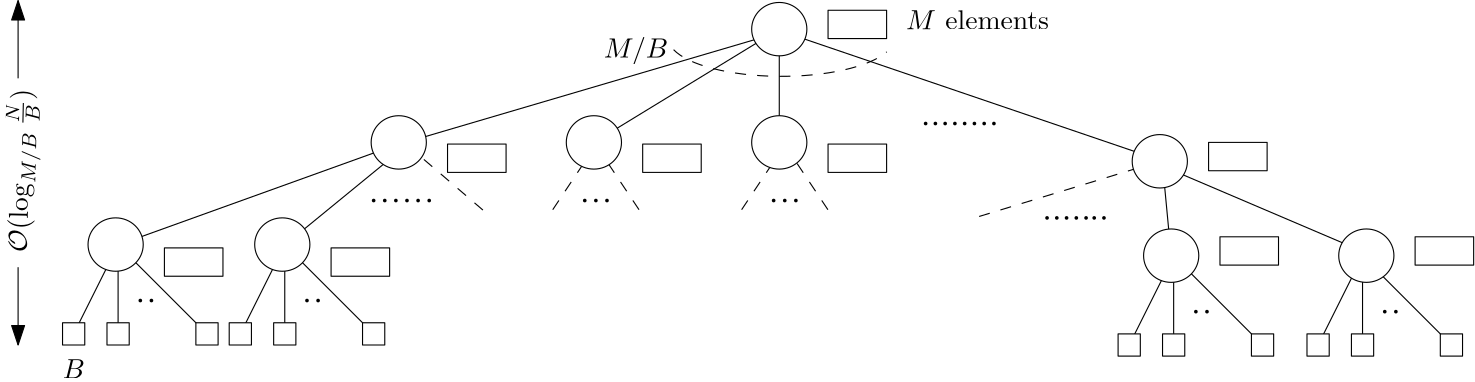 <?xml version="1.0"?>
<!DOCTYPE ipe SYSTEM "ipe.dtd">
<ipe version="70107" creator="Ipe 7.2.2">
<info created="D:20160518121350" modified="D:20160518151513"/>
<ipestyle name="basic">
<symbol name="arrow/arc(spx)">
<path stroke="sym-stroke" fill="sym-stroke" pen="sym-pen">
0 0 m
-1 0.333 l
-1 -0.333 l
h
</path>
</symbol>
<symbol name="arrow/farc(spx)">
<path stroke="sym-stroke" fill="white" pen="sym-pen">
0 0 m
-1 0.333 l
-1 -0.333 l
h
</path>
</symbol>
<symbol name="arrow/ptarc(spx)">
<path stroke="sym-stroke" fill="sym-stroke" pen="sym-pen">
0 0 m
-1 0.333 l
-0.8 0 l
-1 -0.333 l
h
</path>
</symbol>
<symbol name="arrow/fptarc(spx)">
<path stroke="sym-stroke" fill="white" pen="sym-pen">
0 0 m
-1 0.333 l
-0.8 0 l
-1 -0.333 l
h
</path>
</symbol>
<symbol name="mark/circle(sx)" transformations="translations">
<path fill="sym-stroke">
0.6 0 0 0.6 0 0 e
0.4 0 0 0.4 0 0 e
</path>
</symbol>
<symbol name="mark/disk(sx)" transformations="translations">
<path fill="sym-stroke">
0.6 0 0 0.6 0 0 e
</path>
</symbol>
<symbol name="mark/fdisk(sfx)" transformations="translations">
<group>
<path fill="sym-fill">
0.5 0 0 0.5 0 0 e
</path>
<path fill="sym-stroke" fillrule="eofill">
0.6 0 0 0.6 0 0 e
0.4 0 0 0.4 0 0 e
</path>
</group>
</symbol>
<symbol name="mark/box(sx)" transformations="translations">
<path fill="sym-stroke" fillrule="eofill">
-0.6 -0.6 m
0.6 -0.6 l
0.6 0.6 l
-0.6 0.6 l
h
-0.4 -0.4 m
0.4 -0.4 l
0.4 0.4 l
-0.4 0.4 l
h
</path>
</symbol>
<symbol name="mark/square(sx)" transformations="translations">
<path fill="sym-stroke">
-0.6 -0.6 m
0.6 -0.6 l
0.6 0.6 l
-0.6 0.6 l
h
</path>
</symbol>
<symbol name="mark/fsquare(sfx)" transformations="translations">
<group>
<path fill="sym-fill">
-0.5 -0.5 m
0.5 -0.5 l
0.5 0.5 l
-0.5 0.5 l
h
</path>
<path fill="sym-stroke" fillrule="eofill">
-0.6 -0.6 m
0.6 -0.6 l
0.6 0.6 l
-0.6 0.6 l
h
-0.4 -0.4 m
0.4 -0.4 l
0.4 0.4 l
-0.4 0.4 l
h
</path>
</group>
</symbol>
<symbol name="mark/cross(sx)" transformations="translations">
<group>
<path fill="sym-stroke">
-0.43 -0.57 m
0.57 0.43 l
0.43 0.57 l
-0.57 -0.43 l
h
</path>
<path fill="sym-stroke">
-0.43 0.57 m
0.57 -0.43 l
0.43 -0.57 l
-0.57 0.43 l
h
</path>
</group>
</symbol>
<symbol name="arrow/fnormal(spx)">
<path stroke="sym-stroke" fill="white" pen="sym-pen">
0 0 m
-1 0.333 l
-1 -0.333 l
h
</path>
</symbol>
<symbol name="arrow/pointed(spx)">
<path stroke="sym-stroke" fill="sym-stroke" pen="sym-pen">
0 0 m
-1 0.333 l
-0.8 0 l
-1 -0.333 l
h
</path>
</symbol>
<symbol name="arrow/fpointed(spx)">
<path stroke="sym-stroke" fill="white" pen="sym-pen">
0 0 m
-1 0.333 l
-0.8 0 l
-1 -0.333 l
h
</path>
</symbol>
<symbol name="arrow/linear(spx)">
<path stroke="sym-stroke" pen="sym-pen">
-1 0.333 m
0 0 l
-1 -0.333 l
</path>
</symbol>
<symbol name="arrow/fdouble(spx)">
<path stroke="sym-stroke" fill="white" pen="sym-pen">
0 0 m
-1 0.333 l
-1 -0.333 l
h
-1 0 m
-2 0.333 l
-2 -0.333 l
h
</path>
</symbol>
<symbol name="arrow/double(spx)">
<path stroke="sym-stroke" fill="sym-stroke" pen="sym-pen">
0 0 m
-1 0.333 l
-1 -0.333 l
h
-1 0 m
-2 0.333 l
-2 -0.333 l
h
</path>
</symbol>
<pen name="heavier" value="0.8"/>
<pen name="fat" value="1.2"/>
<pen name="ultrafat" value="2"/>
<symbolsize name="large" value="5"/>
<symbolsize name="small" value="2"/>
<symbolsize name="tiny" value="1.1"/>
<arrowsize name="large" value="10"/>
<arrowsize name="small" value="5"/>
<arrowsize name="tiny" value="3"/>
<color name="red" value="1 0 0"/>
<color name="green" value="0 1 0"/>
<color name="blue" value="0 0 1"/>
<color name="yellow" value="1 1 0"/>
<color name="orange" value="1 0.647 0"/>
<color name="gold" value="1 0.843 0"/>
<color name="purple" value="0.627 0.125 0.941"/>
<color name="gray" value="0.745"/>
<color name="brown" value="0.647 0.165 0.165"/>
<color name="navy" value="0 0 0.502"/>
<color name="pink" value="1 0.753 0.796"/>
<color name="seagreen" value="0.18 0.545 0.341"/>
<color name="turquoise" value="0.251 0.878 0.816"/>
<color name="violet" value="0.933 0.51 0.933"/>
<color name="darkblue" value="0 0 0.545"/>
<color name="darkcyan" value="0 0.545 0.545"/>
<color name="darkgray" value="0.663"/>
<color name="darkgreen" value="0 0.392 0"/>
<color name="darkmagenta" value="0.545 0 0.545"/>
<color name="darkorange" value="1 0.549 0"/>
<color name="darkred" value="0.545 0 0"/>
<color name="lightblue" value="0.678 0.847 0.902"/>
<color name="lightcyan" value="0.878 1 1"/>
<color name="lightgray" value="0.827"/>
<color name="lightgreen" value="0.565 0.933 0.565"/>
<color name="lightyellow" value="1 1 0.878"/>
<dashstyle name="dashed" value="[4] 0"/>
<dashstyle name="dotted" value="[1 3] 0"/>
<dashstyle name="dash dotted" value="[4 2 1 2] 0"/>
<dashstyle name="dash dot dotted" value="[4 2 1 2 1 2] 0"/>
<textsize name="large" value="\large"/>
<textsize name="Large" value="\Large"/>
<textsize name="LARGE" value="\LARGE"/>
<textsize name="huge" value="\huge"/>
<textsize name="Huge" value="\Huge"/>
<textsize name="small" value="\small"/>
<textsize name="footnote" value="\footnotesize"/>
<textsize name="tiny" value="\tiny"/>
<textstyle name="center" begin="\begin{center}" end="\end{center}"/>
<textstyle name="itemize" begin="\begin{itemize}" end="\end{itemize}"/>
<textstyle name="item" begin="\begin{itemize}\item{}" end="\end{itemize}"/>
<gridsize name="4 pts" value="4"/>
<gridsize name="8 pts (~3 mm)" value="8"/>
<gridsize name="16 pts (~6 mm)" value="16"/>
<gridsize name="32 pts (~12 mm)" value="32"/>
<gridsize name="10 pts (~3.5 mm)" value="10"/>
<gridsize name="20 pts (~7 mm)" value="20"/>
<gridsize name="14 pts (~5 mm)" value="14"/>
<gridsize name="28 pts (~10 mm)" value="28"/>
<gridsize name="56 pts (~20 mm)" value="56"/>
<anglesize name="90 deg" value="90"/>
<anglesize name="60 deg" value="60"/>
<anglesize name="45 deg" value="45"/>
<anglesize name="30 deg" value="30"/>
<anglesize name="22.5 deg" value="22.5"/>
<opacity name="10%" value="0.1"/>
<opacity name="30%" value="0.3"/>
<opacity name="50%" value="0.5"/>
<opacity name="75%" value="0.75"/>
<tiling name="falling" angle="-60" step="4" width="1"/>
<tiling name="rising" angle="30" step="4" width="1"/>
</ipestyle>
<page>
<layer name="alpha"/>
<view layers="alpha" active="alpha"/>
<path layer="alpha" matrix="0.878129 0 0 0.849445 75.6603 115.136" stroke="black" fill="white">
296 788 m
296 776 l
320 776 l
320 788 l
h
</path>
<text matrix="0.878129 0 0 0.849445 72.1478 111.738" transformations="translations" pos="332 784" stroke="black" type="label" width="51.488" height="6.918" depth="0" valign="baseline">$M$ elements</text>
<path matrix="0.878129 0 0 0.849445 79.1729 111.738" stroke="black" fill="white">
272 784 m
272 736 l
272 736 l
</path>
<path matrix="0.878129 0 0 0.849445 75.6603 66.9649" stroke="black" fill="white">
296 788 m
296 776 l
320 776 l
320 788 l
h
</path>
<path matrix="0.878129 0 0 0.849445 8.92256 66.9649" stroke="black" fill="white">
296 788 m
296 776 l
320 776 l
320 788 l
h
</path>
<path matrix="0.878129 0 0 0.849445 -61.3277 66.9649" stroke="black" fill="white">
296 788 m
296 776 l
320 776 l
320 788 l
h
</path>
<path matrix="0.878129 0 0 0.849445 79.1729 111.738" stroke="black" fill="white">
272 784 m
196 736 l
196 736 l
</path>
<path matrix="0.911531 0 0 0.871772 74.0873 94.2343" stroke="black" fill="white">
272 784 m
116 736 l
116 736 l
</path>
<path matrix="0.736218 -0.527063 0.544397 0.712776 -167.163 313.457" stroke="black" fill="white">
272 784 m
116 736 l
116 736 l
</path>
<path matrix="0.878129 0 0 0.849445 163.473 138.92" stroke="black" fill="white">
11.3137 0 0 11.3137 176 752 e
</path>
<use matrix="0.878129 0 0 0.849445 188.061 145.716" name="mark/disk(sx)" pos="216 704" size="tiny" stroke="black"/>
<use matrix="0.878129 0 0 0.849445 195.086 145.716" name="mark/disk(sx)" pos="216 704" size="tiny" stroke="black"/>
<use matrix="0.878129 0 0 0.849445 202.111 145.716" name="mark/disk(sx)" pos="216 704" size="tiny" stroke="black"/>
<use matrix="0.878129 0 0 0.849445 181.036 145.716" name="mark/disk(sx)" pos="216 704" size="tiny" stroke="black"/>
<use matrix="0.878129 0 0 0.849445 184.548 145.716" name="mark/disk(sx)" pos="216 704" size="tiny" stroke="black"/>
<use matrix="0.878129 0 0 0.849445 191.573 145.716" name="mark/disk(sx)" pos="216 704" size="tiny" stroke="black"/>
<use matrix="0.878129 0 0 0.849445 198.598 145.716" name="mark/disk(sx)" pos="216 704" size="tiny" stroke="black"/>
<use matrix="0.878129 0 0 0.849445 205.623 145.716" name="mark/disk(sx)" pos="216 704" size="tiny" stroke="black"/>
<path matrix="-1.07302 0.00434712 -0.0128113 -0.364094 588.318 993.38" stroke="black" dash="dashed">
280 616 m
37.9473 0 0 37.9473 244 604 208.469 617.324 a
</path>
<text matrix="0.878129 0 0 0.849445 72.1478 101.545" transformations="translations" pos="208 784" stroke="black" type="label" width="23.236" height="7.473" depth="2.49" valign="baseline">$M/B$</text>
<path matrix="2.38349 0 0 0.849445 -565.123 111.738" stroke="black" dash="dashed">
428 728 m
400 704 l
400 704 l
</path>
<path matrix="0.878129 0 0 0.849445 212.648 67.5671" stroke="black" fill="white">
296 788 m
296 776 l
320 776 l
320 788 l
h
</path>
<path matrix="0.878129 0 0 0.849445 286.999 33.5893" stroke="black" fill="white">
296 788 m
296 776 l
320 776 l
320 788 l
h
</path>
<path matrix="0.878129 0 0 0.849445 216.749 33.5893" stroke="black" fill="white">
296 788 m
296 776 l
320 776 l
320 788 l
h
</path>
<path matrix="0.100796 0 0 0.849445 412.746 111.738" stroke="black">
428 728 m
460 688 l
460 688 l
</path>
<use matrix="0.878129 0 0 0.849445 224.749 111.738" name="mark/disk(sx)" pos="216 704" size="tiny" stroke="black"/>
<use matrix="0.878129 0 0 0.849445 231.774 111.738" name="mark/disk(sx)" pos="216 704" size="tiny" stroke="black"/>
<use matrix="0.878129 0 0 0.849445 238.799 111.738" name="mark/disk(sx)" pos="216 704" size="tiny" stroke="black"/>
<use matrix="0.878129 0 0 0.849445 241.724 111.738" name="mark/disk(sx)" pos="216 704" size="tiny" stroke="black"/>
<use matrix="0.878129 0 0 0.849445 245.236 111.738" name="mark/disk(sx)" pos="216 704" size="tiny" stroke="black"/>
<use matrix="0.878129 0 0 0.849445 228.261 111.738" name="mark/disk(sx)" pos="216 704" size="tiny" stroke="black"/>
<use matrix="0.878129 0 0 0.849445 235.286 111.738" name="mark/disk(sx)" pos="216 704" size="tiny" stroke="black"/>
<path matrix="0.878129 0 0 0.849445 -163.251 29.5893" stroke="black" fill="white">
296 788 m
296 776 l
320 776 l
320 788 l
h
</path>
<path matrix="0.878129 0 0 0.849445 -103.251 29.5893" stroke="black" fill="white">
296 788 m
296 776 l
320 776 l
320 788 l
h
</path>
<path matrix="0.578947 0 0 0.9 86.7368 70" stroke="black">
168 740 m
92 700 l
92 700 l
</path>
<path matrix="1 0 0 1 16 -4" stroke="black" dash="dashed">
168 740 m
196 716 l
196 716 l
</path>
<path matrix="1 0 0 1 16 -4" stroke="black" dash="dashed">
236 740 m
220 716 l
220 716 l
</path>
<path matrix="1 0 0 1 16 -4" stroke="black" dash="dashed">
236 740 m
252 716 l
252 716 l
</path>
<path matrix="1 0 0 1 84 -4" stroke="black" dash="dashed">
236 740 m
220 716 l
220 716 l
</path>
<path matrix="1 0 0 1 84 -4" stroke="black" dash="dashed">
236 740 m
252 716 l
252 716 l
</path>
<path matrix="0.878129 0 0 0.849445 163.473 98.147" stroke="black" fill="white">
11.3137 0 0 11.3137 176 752 e
</path>
<path matrix="0.878129 0 0 0.849445 96.7354 98.147" stroke="black" fill="white">
11.3137 0 0 11.3137 176 752 e
</path>
<use matrix="1 0 0 1 -44 12" name="mark/disk(sx)" pos="216 704" size="tiny" stroke="black"/>
<use matrix="1 0 0 1 -36 12" name="mark/disk(sx)" pos="216 704" size="tiny" stroke="black"/>
<use matrix="1 0 0 1 -28 12" name="mark/disk(sx)" pos="216 704" size="tiny" stroke="black"/>
<use matrix="1 0 0 1 -40 12" name="mark/disk(sx)" pos="216 704" size="tiny" stroke="black"/>
<use matrix="1 0 0 1 -32 12" name="mark/disk(sx)" pos="216 704" size="tiny" stroke="black"/>
<use matrix="1 0 0 1 -24 12" name="mark/disk(sx)" pos="216 704" size="tiny" stroke="black"/>
<use matrix="1 0 0 1 32 12" name="mark/disk(sx)" pos="216 704" size="tiny" stroke="black"/>
<use matrix="1 0 0 1 40 12" name="mark/disk(sx)" pos="216 704" size="tiny" stroke="black"/>
<use matrix="1 0 0 1 36 12" name="mark/disk(sx)" pos="216 704" size="tiny" stroke="black"/>
<use matrix="1 0 0 1 100 12" name="mark/disk(sx)" pos="216 704" size="tiny" stroke="black"/>
<use matrix="1 0 0 1 108 12" name="mark/disk(sx)" pos="216 704" size="tiny" stroke="black"/>
<use matrix="1 0 0 1 104 12" name="mark/disk(sx)" pos="216 704" size="tiny" stroke="black"/>
<path matrix="1 0 0 1.14286 48 -100" stroke="black">
32 700 m
16 672 l
16 672 l
</path>
<path matrix="1 0 0 1 48 0" stroke="black">
32 700 m
32 672 l
32 672 l
</path>
<path matrix="2 0 0 1.14286 16 -100" stroke="black">
32 700 m
48 672 l
48 672 l
</path>
<path matrix="1 0 0 1.14286 108 -100" stroke="black">
32 700 m
16 672 l
16 672 l
</path>
<path matrix="1 0 0 1 108 0" stroke="black">
32 700 m
32 672 l
32 672 l
</path>
<path matrix="2 0 0 1.14286 76 -100" stroke="black">
32 700 m
48 672 l
48 672 l
</path>
<path matrix="1 0 0 1.14286 428 -104" stroke="black">
32 700 m
16 672 l
16 672 l
</path>
<path matrix="1 0 0 1 428 -4" stroke="black">
32 700 m
32 672 l
32 672 l
</path>
<path matrix="2 0 0 1.14286 396 -104" stroke="black">
32 700 m
48 672 l
48 672 l
</path>
<path matrix="1 0 0 1.14286 496 -104" stroke="black">
32 700 m
16 672 l
16 672 l
</path>
<path matrix="1 0 0 1 496 -4" stroke="black">
32 700 m
32 672 l
32 672 l
</path>
<path matrix="2 0 0 1.14286 464 -104" stroke="black">
32 700 m
48 672 l
48 672 l
</path>
<path matrix="0.878129 0 0 0.849445 304.561 57.3738" stroke="black" fill="white">
11.3137 0 0 11.3137 176 752 e
</path>
<path matrix="0.878129 0 0 0.849445 -15.439 61.3738" stroke="black" fill="white">
11.3137 0 0 11.3137 176 752 e
</path>
<use matrix="1 0 0 1 -124 -24" name="mark/disk(sx)" pos="216 704" size="tiny" stroke="black"/>
<use matrix="1 0 0 1 -128 -24" name="mark/disk(sx)" pos="216 704" size="tiny" stroke="black"/>
<use matrix="1 0 0 1 -64 -24" name="mark/disk(sx)" pos="216 704" size="tiny" stroke="black"/>
<use matrix="1 0 0 1 -68 -24" name="mark/disk(sx)" pos="216 704" size="tiny" stroke="black"/>
<use matrix="1 0 0 1 256 -28" name="mark/disk(sx)" pos="216 704" size="tiny" stroke="black"/>
<use matrix="1 0 0 1 252 -28" name="mark/disk(sx)" pos="216 704" size="tiny" stroke="black"/>
<use matrix="1 0 0 1 324 -28" name="mark/disk(sx)" pos="216 704" size="tiny" stroke="black"/>
<use matrix="1 0 0 1 320 -28" name="mark/disk(sx)" pos="216 704" size="tiny" stroke="black"/>
<path matrix="1 0 0 1 48 0" stroke="black" fill="white">
12 672 m
12 664 l
20 664 l
20 672 l
h
</path>
<path matrix="1 0 0 1 64 0" stroke="black">
12 672 m
12 664 l
20 664 l
20 672 l
h
</path>
<path matrix="1 0 0 1 96 0" stroke="black" fill="1">
12 672 m
12 664 l
20 664 l
20 672 l
h
</path>
<path matrix="1 0 0 1 108 0" stroke="black" fill="1">
12 672 m
12 664 l
20 664 l
20 672 l
h
</path>
<path matrix="1 0 0 1 124 0" stroke="black">
12 672 m
12 664 l
20 664 l
20 672 l
h
</path>
<path matrix="1 0 0 1 156 0" stroke="black" fill="1">
12 672 m
12 664 l
20 664 l
20 672 l
h
</path>
<path matrix="1 0 0 1 428 -4" stroke="black" fill="1">
12 672 m
12 664 l
20 664 l
20 672 l
h
</path>
<path matrix="1 0 0 1 444 -4" stroke="black">
12 672 m
12 664 l
20 664 l
20 672 l
h
</path>
<path matrix="1 0 0 1 476 -4" stroke="black" fill="1">
12 672 m
12 664 l
20 664 l
20 672 l
h
</path>
<path matrix="1 0 0 1 496 -4" stroke="black" fill="1">
12 672 m
12 664 l
20 664 l
20 672 l
h
</path>
<path matrix="1 0 0 1 512 -4" stroke="black">
12 672 m
12 664 l
20 664 l
20 672 l
h
</path>
<path matrix="1 0 0 1 544 -4" stroke="black" fill="1">
12 672 m
12 664 l
20 664 l
20 672 l
h
</path>
<text matrix="1 0 0 1 44 -8" transformations="translations" pos="16 660" stroke="black" type="label" width="8.057" height="6.808" depth="0" valign="baseline">$B$</text>
<path matrix="1 0 0 0.538463 28 304.307" stroke="black" rarrow="normal/normal">
16 668 m
16 720 l
</path>
<text matrix="0.0224955 0.999747 -0.999747 0.0224955 850.157 643.276" pos="36 804" stroke="black" type="label" width="58.79" height="8.687" depth="4.18" valign="baseline">$\mathcal{O}(\log_{M/B} \frac{N}{B})$</text>
<path matrix="1 0 0 0.777724 28 165.817" stroke="black" arrow="normal/normal">
16 764 m
16 800 l
</path>
<path stroke="black">
180 736 m
80 700 l
80 700 l
</path>
<path matrix="0.878129 0 0 0.849445 26.4851 98.147" stroke="black" fill="white">
11.3137 0 0 11.3137 176 752 e
</path>
<path matrix="0.878129 0 0 0.849445 -75.439 61.3738" stroke="black" fill="white">
11.3137 0 0 11.3137 176 752 e
</path>
<path matrix="1 0 0 0.9 0 69.6" stroke="black">
456 732 m
532 696 l
532 696 l
</path>
<path matrix="0.878129 0 0 0.849445 300.461 91.3516" stroke="black" fill="white">
11.3137 0 0 11.3137 176 752 e
</path>
<path matrix="0.878129 0 0 0.849445 374.812 57.3738" stroke="black" fill="white">
11.3137 0 0 11.3137 176 752 e
</path>
</page>
</ipe>
